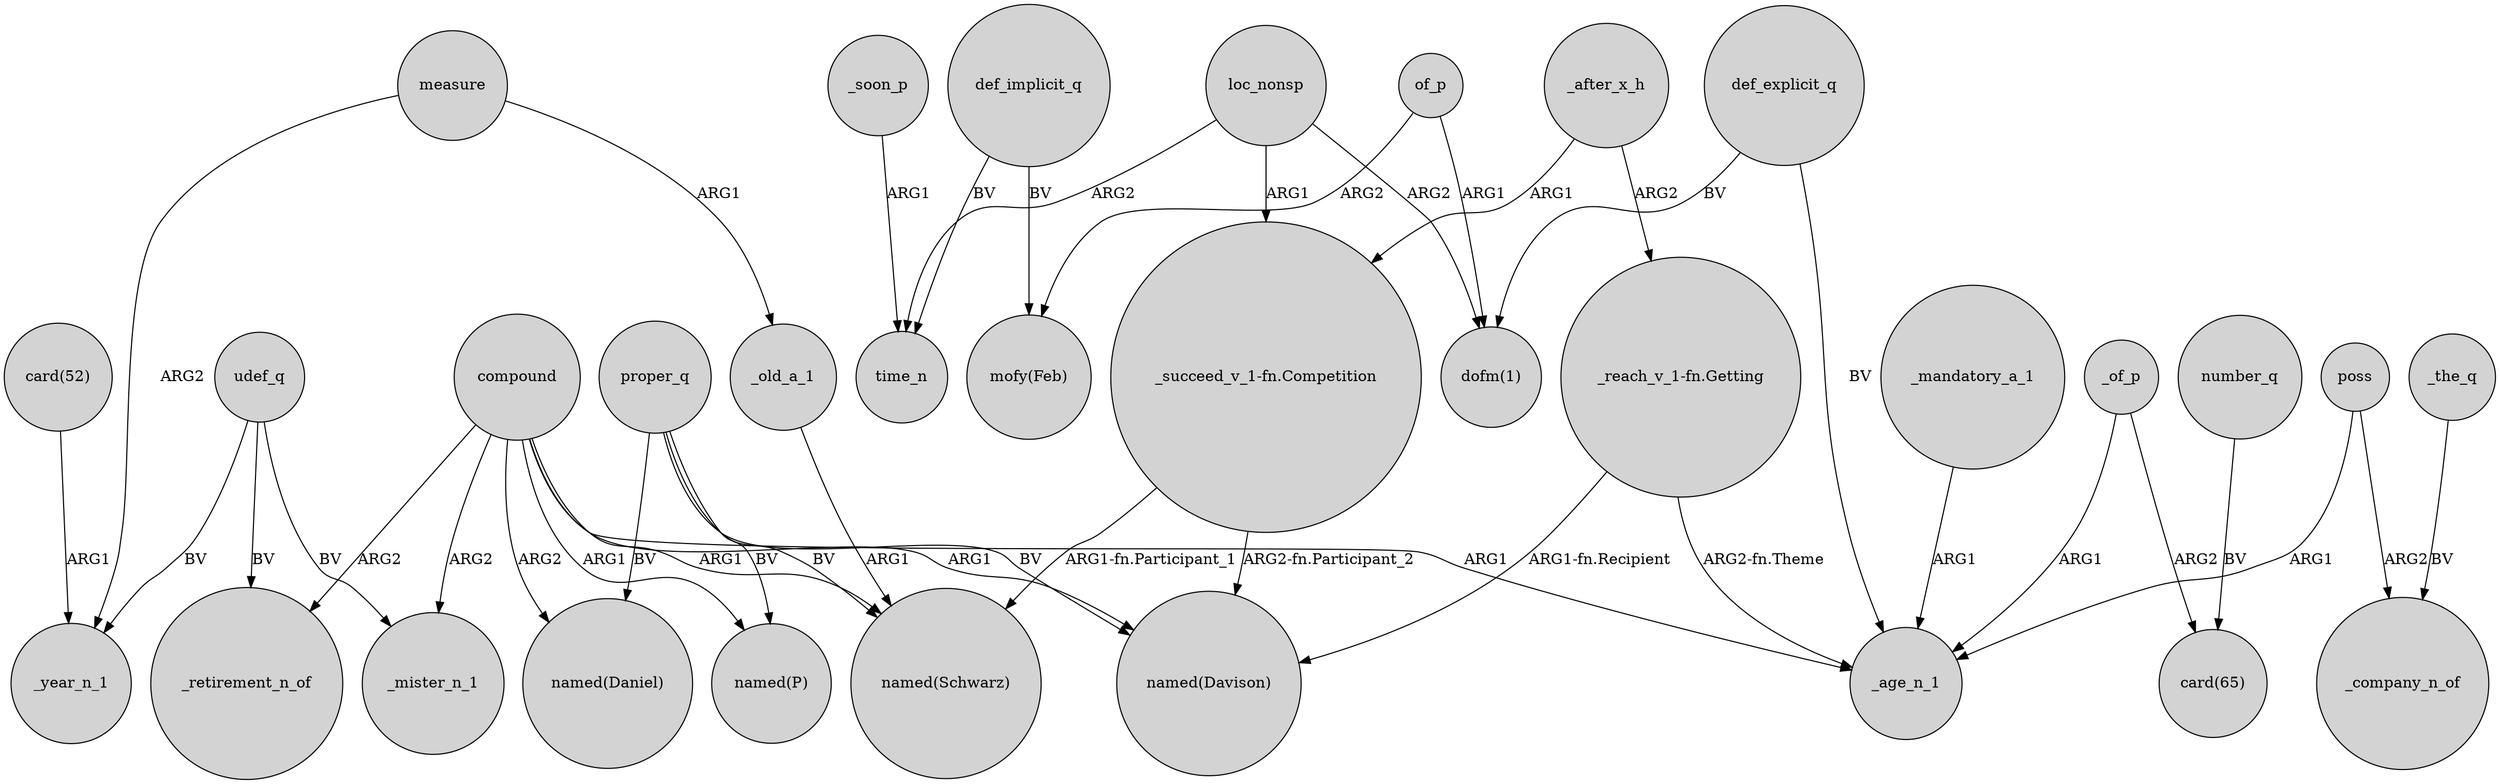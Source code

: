 digraph {
	node [shape=circle style=filled]
	"card(52)" -> _year_n_1 [label=ARG1]
	compound -> _mister_n_1 [label=ARG2]
	loc_nonsp -> "_succeed_v_1-fn.Competition" [label=ARG1]
	"_reach_v_1-fn.Getting" -> "named(Davison)" [label="ARG1-fn.Recipient"]
	proper_q -> "named(P)" [label=BV]
	of_p -> "mofy(Feb)" [label=ARG2]
	poss -> _age_n_1 [label=ARG1]
	compound -> "named(P)" [label=ARG1]
	compound -> "named(Schwarz)" [label=ARG1]
	_after_x_h -> "_reach_v_1-fn.Getting" [label=ARG2]
	loc_nonsp -> "dofm(1)" [label=ARG2]
	udef_q -> _mister_n_1 [label=BV]
	measure -> _old_a_1 [label=ARG1]
	def_implicit_q -> "mofy(Feb)" [label=BV]
	def_explicit_q -> _age_n_1 [label=BV]
	compound -> _retirement_n_of [label=ARG2]
	"_reach_v_1-fn.Getting" -> _age_n_1 [label="ARG2-fn.Theme"]
	_after_x_h -> "_succeed_v_1-fn.Competition" [label=ARG1]
	measure -> _year_n_1 [label=ARG2]
	poss -> _company_n_of [label=ARG2]
	_soon_p -> time_n [label=ARG1]
	def_explicit_q -> "dofm(1)" [label=BV]
	proper_q -> "named(Daniel)" [label=BV]
	proper_q -> "named(Schwarz)" [label=BV]
	number_q -> "card(65)" [label=BV]
	_old_a_1 -> "named(Schwarz)" [label=ARG1]
	udef_q -> _retirement_n_of [label=BV]
	_mandatory_a_1 -> _age_n_1 [label=ARG1]
	proper_q -> "named(Davison)" [label=BV]
	compound -> _age_n_1 [label=ARG1]
	udef_q -> _year_n_1 [label=BV]
	loc_nonsp -> time_n [label=ARG2]
	_of_p -> _age_n_1 [label=ARG1]
	compound -> "named(Daniel)" [label=ARG2]
	_of_p -> "card(65)" [label=ARG2]
	of_p -> "dofm(1)" [label=ARG1]
	"_succeed_v_1-fn.Competition" -> "named(Schwarz)" [label="ARG1-fn.Participant_1"]
	compound -> "named(Davison)" [label=ARG1]
	"_succeed_v_1-fn.Competition" -> "named(Davison)" [label="ARG2-fn.Participant_2"]
	_the_q -> _company_n_of [label=BV]
	def_implicit_q -> time_n [label=BV]
}
